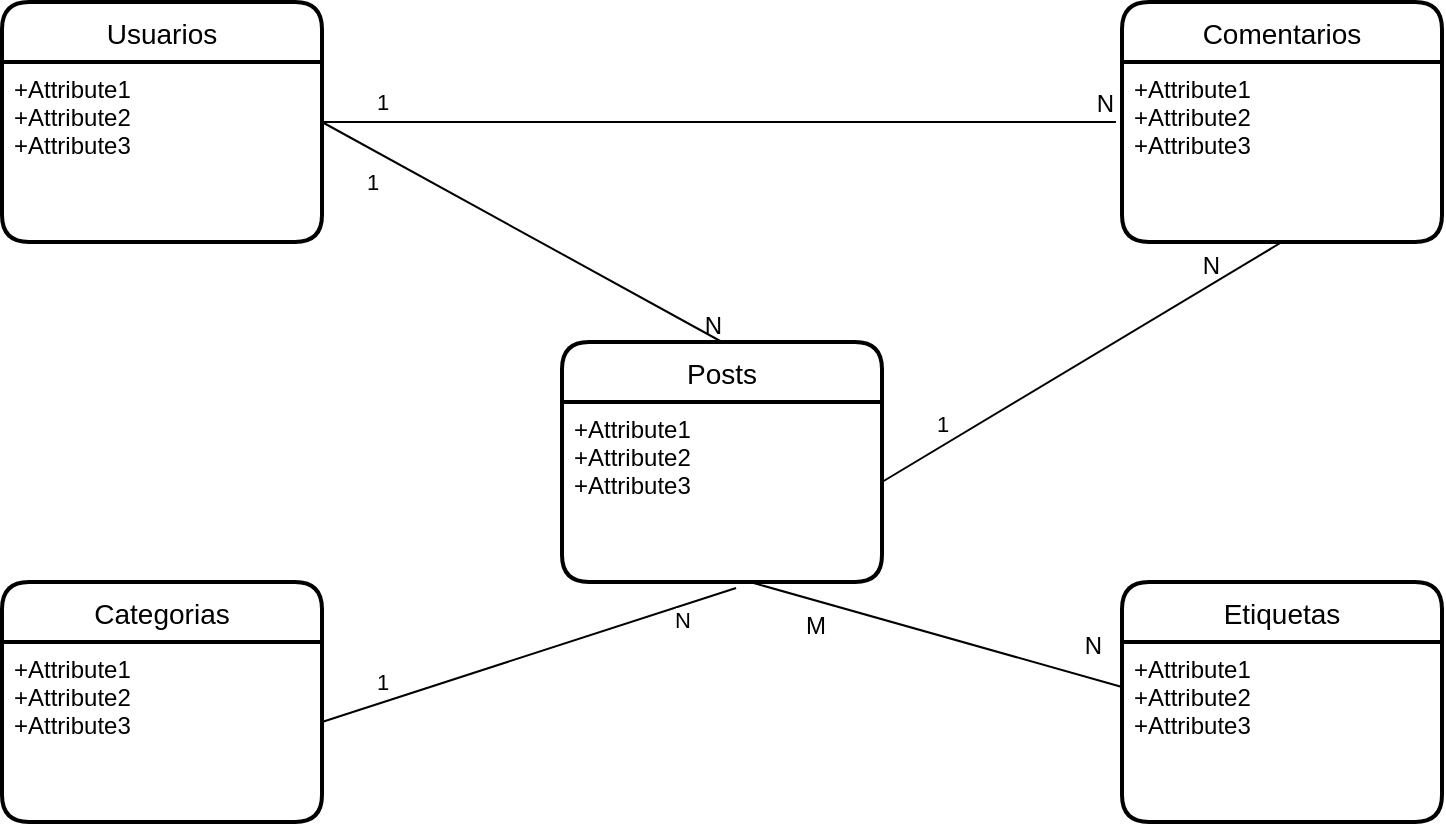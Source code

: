 <mxfile version="13.10.2" type="github"><diagram id="MNZO9mclhPViQq7Ch28R" name="Page-1"><mxGraphModel dx="868" dy="518" grid="1" gridSize="10" guides="1" tooltips="1" connect="1" arrows="1" fold="1" page="1" pageScale="1" pageWidth="827" pageHeight="1169" math="0" shadow="0"><root><mxCell id="0"/><mxCell id="1" parent="0"/><mxCell id="mLEIadkJR9_FaigcL_d9-1" value="Usuarios" style="swimlane;childLayout=stackLayout;horizontal=1;startSize=30;horizontalStack=0;rounded=1;fontSize=14;fontStyle=0;strokeWidth=2;resizeParent=0;resizeLast=1;shadow=0;dashed=0;align=center;" vertex="1" parent="1"><mxGeometry x="40" y="40" width="160" height="120" as="geometry"/></mxCell><mxCell id="mLEIadkJR9_FaigcL_d9-2" value="+Attribute1&#xA;+Attribute2&#xA;+Attribute3" style="align=left;strokeColor=none;fillColor=none;spacingLeft=4;fontSize=12;verticalAlign=top;resizable=0;rotatable=0;part=1;" vertex="1" parent="mLEIadkJR9_FaigcL_d9-1"><mxGeometry y="30" width="160" height="90" as="geometry"/></mxCell><mxCell id="mLEIadkJR9_FaigcL_d9-3" value="Posts" style="swimlane;childLayout=stackLayout;horizontal=1;startSize=30;horizontalStack=0;rounded=1;fontSize=14;fontStyle=0;strokeWidth=2;resizeParent=0;resizeLast=1;shadow=0;dashed=0;align=center;" vertex="1" parent="1"><mxGeometry x="320" y="210" width="160" height="120" as="geometry"/></mxCell><mxCell id="mLEIadkJR9_FaigcL_d9-4" value="+Attribute1&#xA;+Attribute2&#xA;+Attribute3" style="align=left;strokeColor=none;fillColor=none;spacingLeft=4;fontSize=12;verticalAlign=top;resizable=0;rotatable=0;part=1;" vertex="1" parent="mLEIadkJR9_FaigcL_d9-3"><mxGeometry y="30" width="160" height="90" as="geometry"/></mxCell><mxCell id="mLEIadkJR9_FaigcL_d9-5" value="Comentarios" style="swimlane;childLayout=stackLayout;horizontal=1;startSize=30;horizontalStack=0;rounded=1;fontSize=14;fontStyle=0;strokeWidth=2;resizeParent=0;resizeLast=1;shadow=0;dashed=0;align=center;" vertex="1" parent="1"><mxGeometry x="600" y="40" width="160" height="120" as="geometry"/></mxCell><mxCell id="mLEIadkJR9_FaigcL_d9-6" value="+Attribute1&#xA;+Attribute2&#xA;+Attribute3" style="align=left;strokeColor=none;fillColor=none;spacingLeft=4;fontSize=12;verticalAlign=top;resizable=0;rotatable=0;part=1;" vertex="1" parent="mLEIadkJR9_FaigcL_d9-5"><mxGeometry y="30" width="160" height="90" as="geometry"/></mxCell><mxCell id="mLEIadkJR9_FaigcL_d9-7" value="Etiquetas" style="swimlane;childLayout=stackLayout;horizontal=1;startSize=30;horizontalStack=0;rounded=1;fontSize=14;fontStyle=0;strokeWidth=2;resizeParent=0;resizeLast=1;shadow=0;dashed=0;align=center;" vertex="1" parent="1"><mxGeometry x="600" y="330" width="160" height="120" as="geometry"/></mxCell><mxCell id="mLEIadkJR9_FaigcL_d9-8" value="+Attribute1&#xA;+Attribute2&#xA;+Attribute3" style="align=left;strokeColor=none;fillColor=none;spacingLeft=4;fontSize=12;verticalAlign=top;resizable=0;rotatable=0;part=1;" vertex="1" parent="mLEIadkJR9_FaigcL_d9-7"><mxGeometry y="30" width="160" height="90" as="geometry"/></mxCell><mxCell id="mLEIadkJR9_FaigcL_d9-9" value="Categorias" style="swimlane;childLayout=stackLayout;horizontal=1;startSize=30;horizontalStack=0;rounded=1;fontSize=14;fontStyle=0;strokeWidth=2;resizeParent=0;resizeLast=1;shadow=0;dashed=0;align=center;" vertex="1" parent="1"><mxGeometry x="40" y="330" width="160" height="120" as="geometry"/></mxCell><mxCell id="mLEIadkJR9_FaigcL_d9-10" value="+Attribute1&#xA;+Attribute2&#xA;+Attribute3" style="align=left;strokeColor=none;fillColor=none;spacingLeft=4;fontSize=12;verticalAlign=top;resizable=0;rotatable=0;part=1;" vertex="1" parent="mLEIadkJR9_FaigcL_d9-9"><mxGeometry y="30" width="160" height="90" as="geometry"/></mxCell><mxCell id="mLEIadkJR9_FaigcL_d9-11" value="" style="endArrow=none;html=1;rounded=0;entryX=0.5;entryY=0;entryDx=0;entryDy=0;" edge="1" parent="1" target="mLEIadkJR9_FaigcL_d9-3"><mxGeometry relative="1" as="geometry"><mxPoint x="200" y="100" as="sourcePoint"/><mxPoint x="360" y="100" as="targetPoint"/></mxGeometry></mxCell><mxCell id="mLEIadkJR9_FaigcL_d9-12" value="N" style="resizable=0;html=1;align=right;verticalAlign=bottom;" connectable="0" vertex="1" parent="mLEIadkJR9_FaigcL_d9-11"><mxGeometry x="1" relative="1" as="geometry"/></mxCell><mxCell id="mLEIadkJR9_FaigcL_d9-21" value="1" style="edgeLabel;html=1;align=center;verticalAlign=middle;resizable=0;points=[];" vertex="1" connectable="0" parent="mLEIadkJR9_FaigcL_d9-11"><mxGeometry x="-0.736" y="-3" relative="1" as="geometry"><mxPoint y="12.91" as="offset"/></mxGeometry></mxCell><mxCell id="mLEIadkJR9_FaigcL_d9-13" value="" style="endArrow=none;html=1;rounded=0;entryX=-0.019;entryY=0.333;entryDx=0;entryDy=0;entryPerimeter=0;" edge="1" parent="1" target="mLEIadkJR9_FaigcL_d9-6"><mxGeometry relative="1" as="geometry"><mxPoint x="200" y="100" as="sourcePoint"/><mxPoint x="360" y="100" as="targetPoint"/></mxGeometry></mxCell><mxCell id="mLEIadkJR9_FaigcL_d9-14" value="N" style="resizable=0;html=1;align=right;verticalAlign=bottom;" connectable="0" vertex="1" parent="mLEIadkJR9_FaigcL_d9-13"><mxGeometry x="1" relative="1" as="geometry"/></mxCell><mxCell id="mLEIadkJR9_FaigcL_d9-22" value="1" style="edgeLabel;html=1;align=center;verticalAlign=middle;resizable=0;points=[];" vertex="1" connectable="0" parent="mLEIadkJR9_FaigcL_d9-13"><mxGeometry x="-0.803" y="3" relative="1" as="geometry"><mxPoint x="-9" y="-7" as="offset"/></mxGeometry></mxCell><mxCell id="mLEIadkJR9_FaigcL_d9-15" value="" style="endArrow=none;html=1;rounded=0;entryX=0.5;entryY=1;entryDx=0;entryDy=0;" edge="1" parent="1" target="mLEIadkJR9_FaigcL_d9-5"><mxGeometry relative="1" as="geometry"><mxPoint x="480" y="280" as="sourcePoint"/><mxPoint x="640" y="280" as="targetPoint"/></mxGeometry></mxCell><mxCell id="mLEIadkJR9_FaigcL_d9-16" value="N" style="resizable=0;html=1;align=right;verticalAlign=bottom;" connectable="0" vertex="1" parent="mLEIadkJR9_FaigcL_d9-15"><mxGeometry x="1" relative="1" as="geometry"><mxPoint x="-29.8" y="19.88" as="offset"/></mxGeometry></mxCell><mxCell id="mLEIadkJR9_FaigcL_d9-23" value="1" style="edgeLabel;html=1;align=center;verticalAlign=middle;resizable=0;points=[];" vertex="1" connectable="0" parent="mLEIadkJR9_FaigcL_d9-15"><mxGeometry x="-0.687" y="3" relative="1" as="geometry"><mxPoint y="-8.39" as="offset"/></mxGeometry></mxCell><mxCell id="mLEIadkJR9_FaigcL_d9-17" value="" style="endArrow=none;html=1;rounded=0;entryX=0.544;entryY=1.033;entryDx=0;entryDy=0;entryPerimeter=0;" edge="1" parent="1" target="mLEIadkJR9_FaigcL_d9-4"><mxGeometry relative="1" as="geometry"><mxPoint x="200" y="400" as="sourcePoint"/><mxPoint x="360" y="400" as="targetPoint"/></mxGeometry></mxCell><mxCell id="mLEIadkJR9_FaigcL_d9-18" value="1" style="edgeLabel;html=1;align=center;verticalAlign=middle;resizable=0;points=[];" vertex="1" connectable="0" parent="mLEIadkJR9_FaigcL_d9-17"><mxGeometry x="-0.384" y="-4" relative="1" as="geometry"><mxPoint x="-34.97" y="-3.17" as="offset"/></mxGeometry></mxCell><mxCell id="mLEIadkJR9_FaigcL_d9-19" value="N" style="edgeLabel;html=1;align=center;verticalAlign=middle;resizable=0;points=[];" vertex="1" connectable="0" parent="mLEIadkJR9_FaigcL_d9-17"><mxGeometry x="0.613" y="-3" relative="1" as="geometry"><mxPoint x="11.63" as="offset"/></mxGeometry></mxCell><mxCell id="mLEIadkJR9_FaigcL_d9-20" value="1" style="edgeLabel;html=1;align=center;verticalAlign=middle;resizable=0;points=[];" vertex="1" connectable="0" parent="1"><mxGeometry x="230.005" y="379.999" as="geometry"/></mxCell><mxCell id="mLEIadkJR9_FaigcL_d9-24" value="" style="endArrow=none;html=1;rounded=0;entryX=0;entryY=0.25;entryDx=0;entryDy=0;" edge="1" parent="1" target="mLEIadkJR9_FaigcL_d9-8"><mxGeometry relative="1" as="geometry"><mxPoint x="414" y="330" as="sourcePoint"/><mxPoint x="574" y="330" as="targetPoint"/></mxGeometry></mxCell><mxCell id="mLEIadkJR9_FaigcL_d9-25" value="M" style="resizable=0;html=1;align=left;verticalAlign=bottom;" connectable="0" vertex="1" parent="mLEIadkJR9_FaigcL_d9-24"><mxGeometry x="-1" relative="1" as="geometry"><mxPoint x="26" y="30" as="offset"/></mxGeometry></mxCell><mxCell id="mLEIadkJR9_FaigcL_d9-26" value="N" style="resizable=0;html=1;align=right;verticalAlign=bottom;" connectable="0" vertex="1" parent="mLEIadkJR9_FaigcL_d9-24"><mxGeometry x="1" relative="1" as="geometry"><mxPoint x="-9.74" y="-12.43" as="offset"/></mxGeometry></mxCell></root></mxGraphModel></diagram></mxfile>